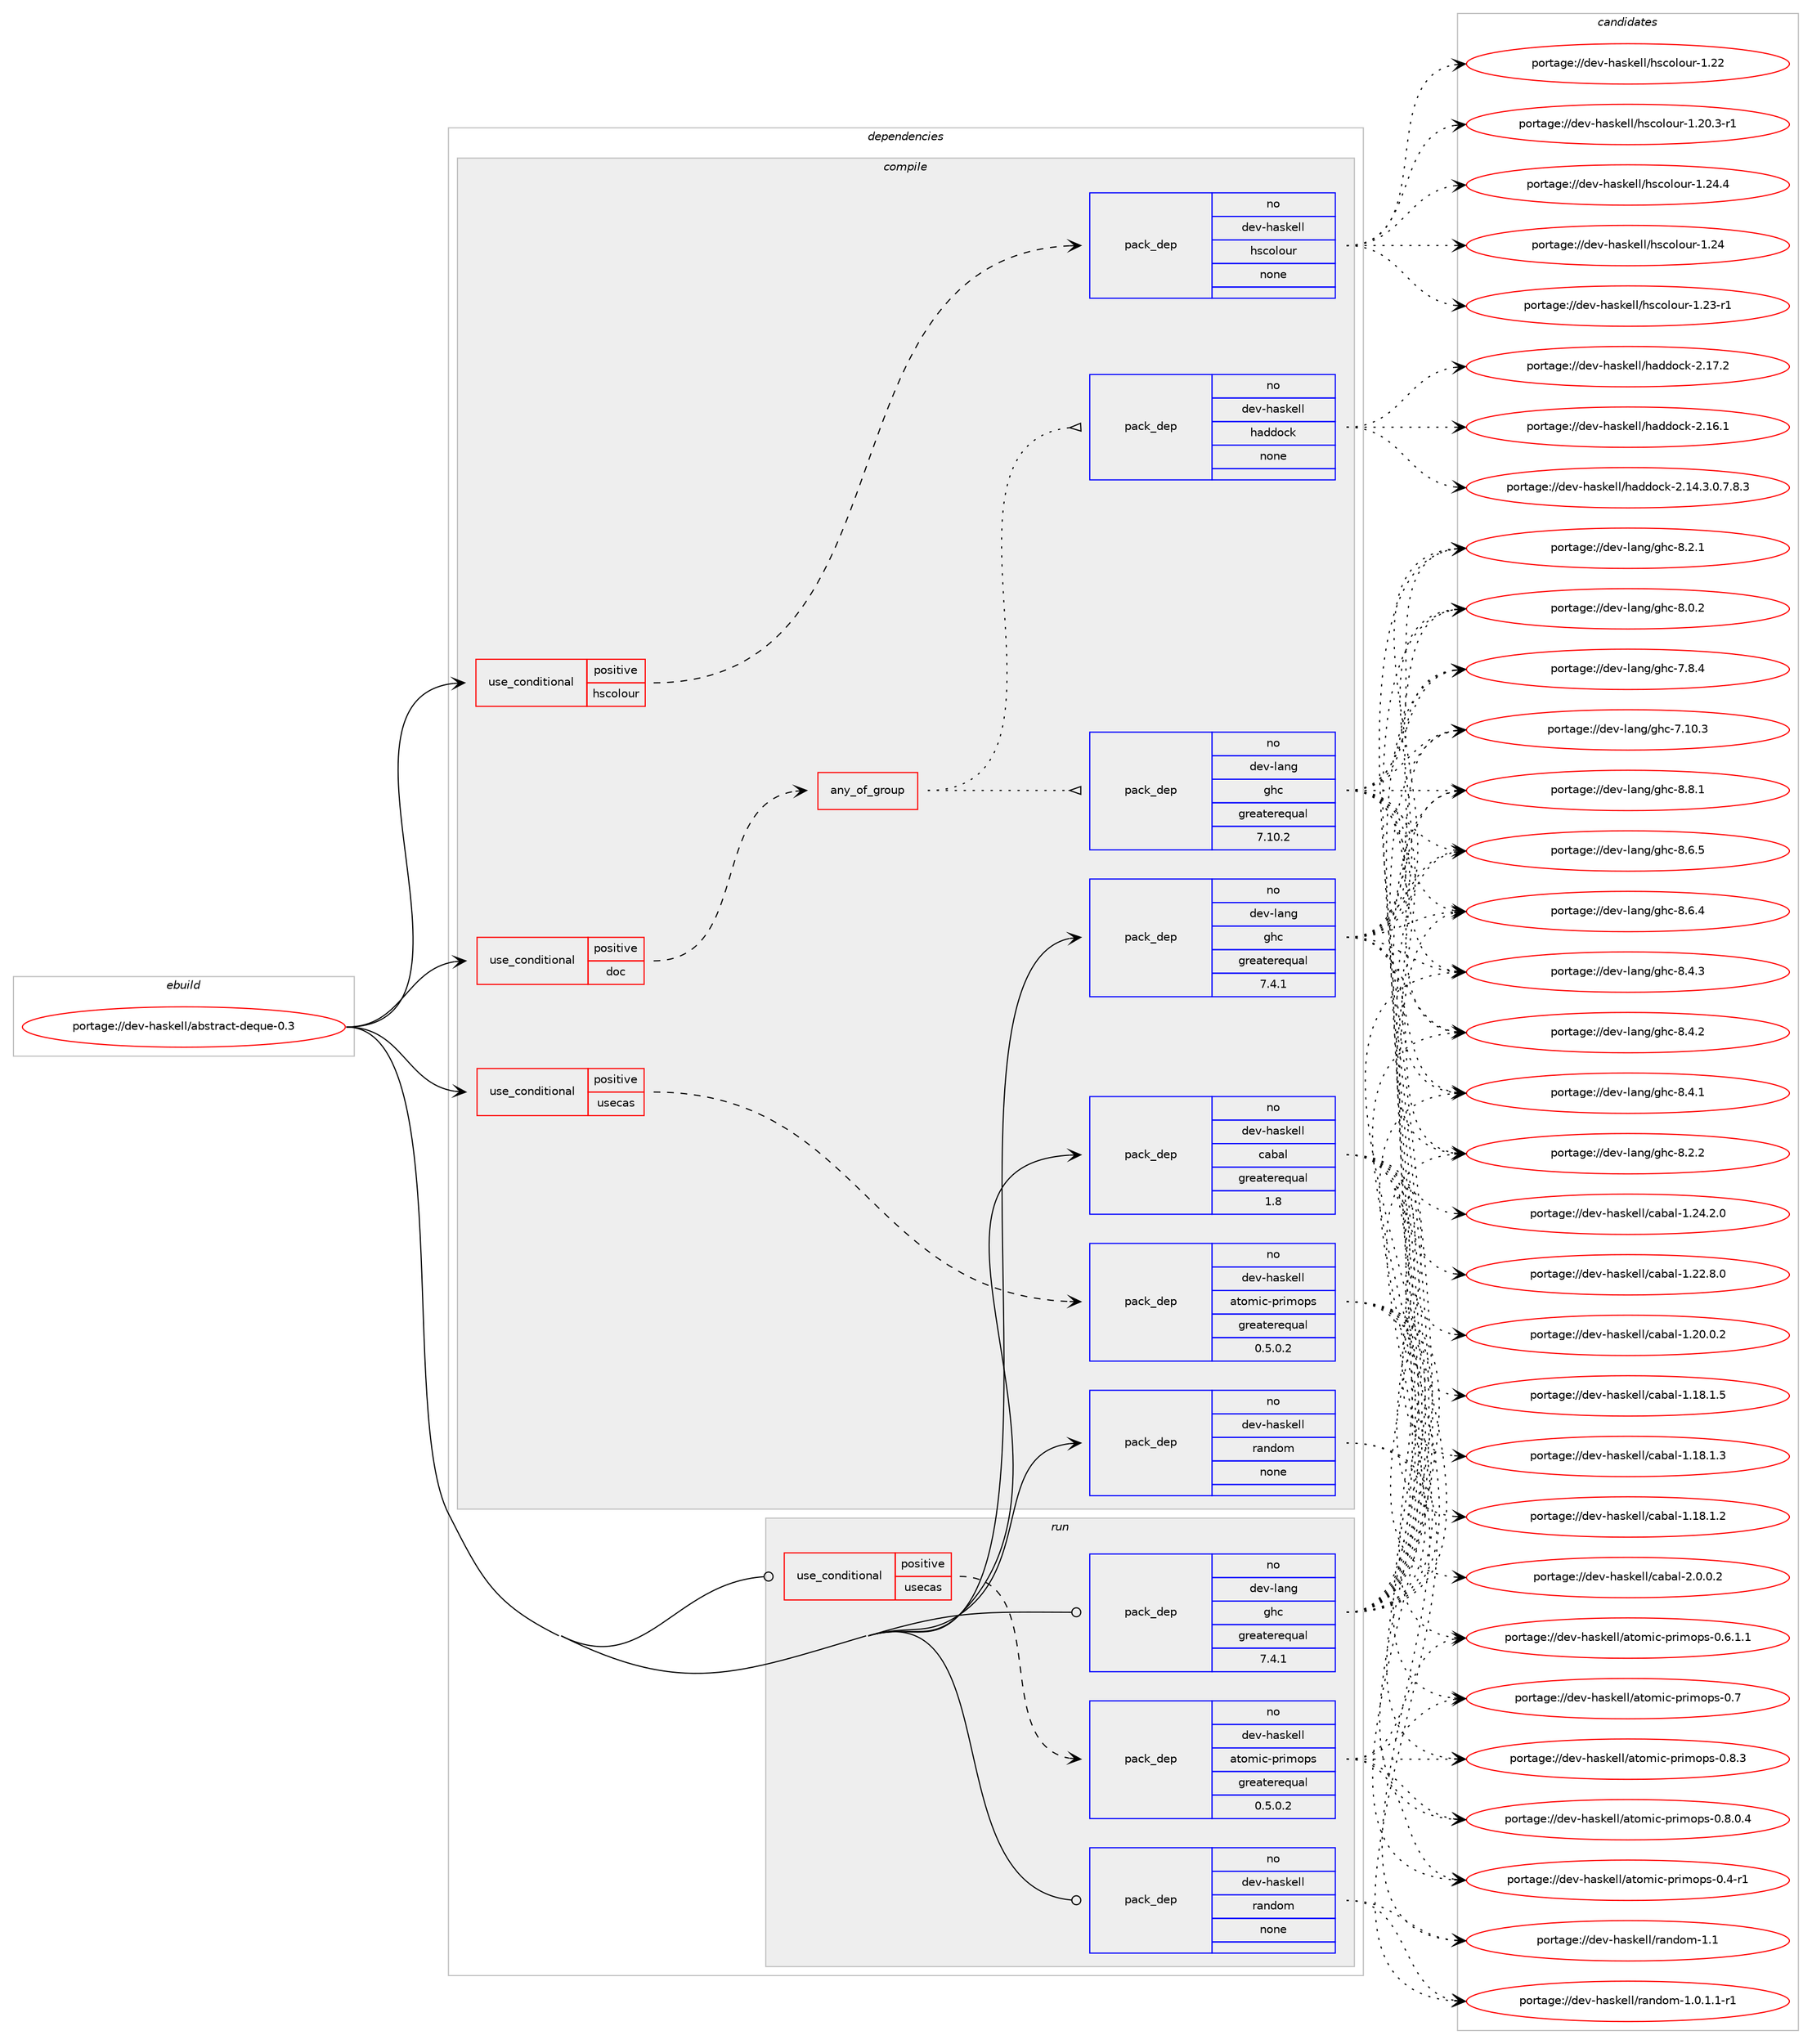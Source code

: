 digraph prolog {

# *************
# Graph options
# *************

newrank=true;
concentrate=true;
compound=true;
graph [rankdir=LR,fontname=Helvetica,fontsize=10,ranksep=1.5];#, ranksep=2.5, nodesep=0.2];
edge  [arrowhead=vee];
node  [fontname=Helvetica,fontsize=10];

# **********
# The ebuild
# **********

subgraph cluster_leftcol {
color=gray;
rank=same;
label=<<i>ebuild</i>>;
id [label="portage://dev-haskell/abstract-deque-0.3", color=red, width=4, href="../dev-haskell/abstract-deque-0.3.svg"];
}

# ****************
# The dependencies
# ****************

subgraph cluster_midcol {
color=gray;
label=<<i>dependencies</i>>;
subgraph cluster_compile {
fillcolor="#eeeeee";
style=filled;
label=<<i>compile</i>>;
subgraph cond135244 {
dependency573443 [label=<<TABLE BORDER="0" CELLBORDER="1" CELLSPACING="0" CELLPADDING="4"><TR><TD ROWSPAN="3" CELLPADDING="10">use_conditional</TD></TR><TR><TD>positive</TD></TR><TR><TD>doc</TD></TR></TABLE>>, shape=none, color=red];
subgraph any6901 {
dependency573444 [label=<<TABLE BORDER="0" CELLBORDER="1" CELLSPACING="0" CELLPADDING="4"><TR><TD CELLPADDING="10">any_of_group</TD></TR></TABLE>>, shape=none, color=red];subgraph pack431061 {
dependency573445 [label=<<TABLE BORDER="0" CELLBORDER="1" CELLSPACING="0" CELLPADDING="4" WIDTH="220"><TR><TD ROWSPAN="6" CELLPADDING="30">pack_dep</TD></TR><TR><TD WIDTH="110">no</TD></TR><TR><TD>dev-haskell</TD></TR><TR><TD>haddock</TD></TR><TR><TD>none</TD></TR><TR><TD></TD></TR></TABLE>>, shape=none, color=blue];
}
dependency573444:e -> dependency573445:w [weight=20,style="dotted",arrowhead="oinv"];
subgraph pack431062 {
dependency573446 [label=<<TABLE BORDER="0" CELLBORDER="1" CELLSPACING="0" CELLPADDING="4" WIDTH="220"><TR><TD ROWSPAN="6" CELLPADDING="30">pack_dep</TD></TR><TR><TD WIDTH="110">no</TD></TR><TR><TD>dev-lang</TD></TR><TR><TD>ghc</TD></TR><TR><TD>greaterequal</TD></TR><TR><TD>7.10.2</TD></TR></TABLE>>, shape=none, color=blue];
}
dependency573444:e -> dependency573446:w [weight=20,style="dotted",arrowhead="oinv"];
}
dependency573443:e -> dependency573444:w [weight=20,style="dashed",arrowhead="vee"];
}
id:e -> dependency573443:w [weight=20,style="solid",arrowhead="vee"];
subgraph cond135245 {
dependency573447 [label=<<TABLE BORDER="0" CELLBORDER="1" CELLSPACING="0" CELLPADDING="4"><TR><TD ROWSPAN="3" CELLPADDING="10">use_conditional</TD></TR><TR><TD>positive</TD></TR><TR><TD>hscolour</TD></TR></TABLE>>, shape=none, color=red];
subgraph pack431063 {
dependency573448 [label=<<TABLE BORDER="0" CELLBORDER="1" CELLSPACING="0" CELLPADDING="4" WIDTH="220"><TR><TD ROWSPAN="6" CELLPADDING="30">pack_dep</TD></TR><TR><TD WIDTH="110">no</TD></TR><TR><TD>dev-haskell</TD></TR><TR><TD>hscolour</TD></TR><TR><TD>none</TD></TR><TR><TD></TD></TR></TABLE>>, shape=none, color=blue];
}
dependency573447:e -> dependency573448:w [weight=20,style="dashed",arrowhead="vee"];
}
id:e -> dependency573447:w [weight=20,style="solid",arrowhead="vee"];
subgraph cond135246 {
dependency573449 [label=<<TABLE BORDER="0" CELLBORDER="1" CELLSPACING="0" CELLPADDING="4"><TR><TD ROWSPAN="3" CELLPADDING="10">use_conditional</TD></TR><TR><TD>positive</TD></TR><TR><TD>usecas</TD></TR></TABLE>>, shape=none, color=red];
subgraph pack431064 {
dependency573450 [label=<<TABLE BORDER="0" CELLBORDER="1" CELLSPACING="0" CELLPADDING="4" WIDTH="220"><TR><TD ROWSPAN="6" CELLPADDING="30">pack_dep</TD></TR><TR><TD WIDTH="110">no</TD></TR><TR><TD>dev-haskell</TD></TR><TR><TD>atomic-primops</TD></TR><TR><TD>greaterequal</TD></TR><TR><TD>0.5.0.2</TD></TR></TABLE>>, shape=none, color=blue];
}
dependency573449:e -> dependency573450:w [weight=20,style="dashed",arrowhead="vee"];
}
id:e -> dependency573449:w [weight=20,style="solid",arrowhead="vee"];
subgraph pack431065 {
dependency573451 [label=<<TABLE BORDER="0" CELLBORDER="1" CELLSPACING="0" CELLPADDING="4" WIDTH="220"><TR><TD ROWSPAN="6" CELLPADDING="30">pack_dep</TD></TR><TR><TD WIDTH="110">no</TD></TR><TR><TD>dev-haskell</TD></TR><TR><TD>cabal</TD></TR><TR><TD>greaterequal</TD></TR><TR><TD>1.8</TD></TR></TABLE>>, shape=none, color=blue];
}
id:e -> dependency573451:w [weight=20,style="solid",arrowhead="vee"];
subgraph pack431066 {
dependency573452 [label=<<TABLE BORDER="0" CELLBORDER="1" CELLSPACING="0" CELLPADDING="4" WIDTH="220"><TR><TD ROWSPAN="6" CELLPADDING="30">pack_dep</TD></TR><TR><TD WIDTH="110">no</TD></TR><TR><TD>dev-haskell</TD></TR><TR><TD>random</TD></TR><TR><TD>none</TD></TR><TR><TD></TD></TR></TABLE>>, shape=none, color=blue];
}
id:e -> dependency573452:w [weight=20,style="solid",arrowhead="vee"];
subgraph pack431067 {
dependency573453 [label=<<TABLE BORDER="0" CELLBORDER="1" CELLSPACING="0" CELLPADDING="4" WIDTH="220"><TR><TD ROWSPAN="6" CELLPADDING="30">pack_dep</TD></TR><TR><TD WIDTH="110">no</TD></TR><TR><TD>dev-lang</TD></TR><TR><TD>ghc</TD></TR><TR><TD>greaterequal</TD></TR><TR><TD>7.4.1</TD></TR></TABLE>>, shape=none, color=blue];
}
id:e -> dependency573453:w [weight=20,style="solid",arrowhead="vee"];
}
subgraph cluster_compileandrun {
fillcolor="#eeeeee";
style=filled;
label=<<i>compile and run</i>>;
}
subgraph cluster_run {
fillcolor="#eeeeee";
style=filled;
label=<<i>run</i>>;
subgraph cond135247 {
dependency573454 [label=<<TABLE BORDER="0" CELLBORDER="1" CELLSPACING="0" CELLPADDING="4"><TR><TD ROWSPAN="3" CELLPADDING="10">use_conditional</TD></TR><TR><TD>positive</TD></TR><TR><TD>usecas</TD></TR></TABLE>>, shape=none, color=red];
subgraph pack431068 {
dependency573455 [label=<<TABLE BORDER="0" CELLBORDER="1" CELLSPACING="0" CELLPADDING="4" WIDTH="220"><TR><TD ROWSPAN="6" CELLPADDING="30">pack_dep</TD></TR><TR><TD WIDTH="110">no</TD></TR><TR><TD>dev-haskell</TD></TR><TR><TD>atomic-primops</TD></TR><TR><TD>greaterequal</TD></TR><TR><TD>0.5.0.2</TD></TR></TABLE>>, shape=none, color=blue];
}
dependency573454:e -> dependency573455:w [weight=20,style="dashed",arrowhead="vee"];
}
id:e -> dependency573454:w [weight=20,style="solid",arrowhead="odot"];
subgraph pack431069 {
dependency573456 [label=<<TABLE BORDER="0" CELLBORDER="1" CELLSPACING="0" CELLPADDING="4" WIDTH="220"><TR><TD ROWSPAN="6" CELLPADDING="30">pack_dep</TD></TR><TR><TD WIDTH="110">no</TD></TR><TR><TD>dev-haskell</TD></TR><TR><TD>random</TD></TR><TR><TD>none</TD></TR><TR><TD></TD></TR></TABLE>>, shape=none, color=blue];
}
id:e -> dependency573456:w [weight=20,style="solid",arrowhead="odot"];
subgraph pack431070 {
dependency573457 [label=<<TABLE BORDER="0" CELLBORDER="1" CELLSPACING="0" CELLPADDING="4" WIDTH="220"><TR><TD ROWSPAN="6" CELLPADDING="30">pack_dep</TD></TR><TR><TD WIDTH="110">no</TD></TR><TR><TD>dev-lang</TD></TR><TR><TD>ghc</TD></TR><TR><TD>greaterequal</TD></TR><TR><TD>7.4.1</TD></TR></TABLE>>, shape=none, color=blue];
}
id:e -> dependency573457:w [weight=20,style="solid",arrowhead="odot"];
}
}

# **************
# The candidates
# **************

subgraph cluster_choices {
rank=same;
color=gray;
label=<<i>candidates</i>>;

subgraph choice431061 {
color=black;
nodesep=1;
choice100101118451049711510710110810847104971001001119910745504649554650 [label="portage://dev-haskell/haddock-2.17.2", color=red, width=4,href="../dev-haskell/haddock-2.17.2.svg"];
choice100101118451049711510710110810847104971001001119910745504649544649 [label="portage://dev-haskell/haddock-2.16.1", color=red, width=4,href="../dev-haskell/haddock-2.16.1.svg"];
choice1001011184510497115107101108108471049710010011199107455046495246514648465546564651 [label="portage://dev-haskell/haddock-2.14.3.0.7.8.3", color=red, width=4,href="../dev-haskell/haddock-2.14.3.0.7.8.3.svg"];
dependency573445:e -> choice100101118451049711510710110810847104971001001119910745504649554650:w [style=dotted,weight="100"];
dependency573445:e -> choice100101118451049711510710110810847104971001001119910745504649544649:w [style=dotted,weight="100"];
dependency573445:e -> choice1001011184510497115107101108108471049710010011199107455046495246514648465546564651:w [style=dotted,weight="100"];
}
subgraph choice431062 {
color=black;
nodesep=1;
choice10010111845108971101034710310499455646564649 [label="portage://dev-lang/ghc-8.8.1", color=red, width=4,href="../dev-lang/ghc-8.8.1.svg"];
choice10010111845108971101034710310499455646544653 [label="portage://dev-lang/ghc-8.6.5", color=red, width=4,href="../dev-lang/ghc-8.6.5.svg"];
choice10010111845108971101034710310499455646544652 [label="portage://dev-lang/ghc-8.6.4", color=red, width=4,href="../dev-lang/ghc-8.6.4.svg"];
choice10010111845108971101034710310499455646524651 [label="portage://dev-lang/ghc-8.4.3", color=red, width=4,href="../dev-lang/ghc-8.4.3.svg"];
choice10010111845108971101034710310499455646524650 [label="portage://dev-lang/ghc-8.4.2", color=red, width=4,href="../dev-lang/ghc-8.4.2.svg"];
choice10010111845108971101034710310499455646524649 [label="portage://dev-lang/ghc-8.4.1", color=red, width=4,href="../dev-lang/ghc-8.4.1.svg"];
choice10010111845108971101034710310499455646504650 [label="portage://dev-lang/ghc-8.2.2", color=red, width=4,href="../dev-lang/ghc-8.2.2.svg"];
choice10010111845108971101034710310499455646504649 [label="portage://dev-lang/ghc-8.2.1", color=red, width=4,href="../dev-lang/ghc-8.2.1.svg"];
choice10010111845108971101034710310499455646484650 [label="portage://dev-lang/ghc-8.0.2", color=red, width=4,href="../dev-lang/ghc-8.0.2.svg"];
choice10010111845108971101034710310499455546564652 [label="portage://dev-lang/ghc-7.8.4", color=red, width=4,href="../dev-lang/ghc-7.8.4.svg"];
choice1001011184510897110103471031049945554649484651 [label="portage://dev-lang/ghc-7.10.3", color=red, width=4,href="../dev-lang/ghc-7.10.3.svg"];
dependency573446:e -> choice10010111845108971101034710310499455646564649:w [style=dotted,weight="100"];
dependency573446:e -> choice10010111845108971101034710310499455646544653:w [style=dotted,weight="100"];
dependency573446:e -> choice10010111845108971101034710310499455646544652:w [style=dotted,weight="100"];
dependency573446:e -> choice10010111845108971101034710310499455646524651:w [style=dotted,weight="100"];
dependency573446:e -> choice10010111845108971101034710310499455646524650:w [style=dotted,weight="100"];
dependency573446:e -> choice10010111845108971101034710310499455646524649:w [style=dotted,weight="100"];
dependency573446:e -> choice10010111845108971101034710310499455646504650:w [style=dotted,weight="100"];
dependency573446:e -> choice10010111845108971101034710310499455646504649:w [style=dotted,weight="100"];
dependency573446:e -> choice10010111845108971101034710310499455646484650:w [style=dotted,weight="100"];
dependency573446:e -> choice10010111845108971101034710310499455546564652:w [style=dotted,weight="100"];
dependency573446:e -> choice1001011184510897110103471031049945554649484651:w [style=dotted,weight="100"];
}
subgraph choice431063 {
color=black;
nodesep=1;
choice1001011184510497115107101108108471041159911110811111711445494650524652 [label="portage://dev-haskell/hscolour-1.24.4", color=red, width=4,href="../dev-haskell/hscolour-1.24.4.svg"];
choice100101118451049711510710110810847104115991111081111171144549465052 [label="portage://dev-haskell/hscolour-1.24", color=red, width=4,href="../dev-haskell/hscolour-1.24.svg"];
choice1001011184510497115107101108108471041159911110811111711445494650514511449 [label="portage://dev-haskell/hscolour-1.23-r1", color=red, width=4,href="../dev-haskell/hscolour-1.23-r1.svg"];
choice100101118451049711510710110810847104115991111081111171144549465050 [label="portage://dev-haskell/hscolour-1.22", color=red, width=4,href="../dev-haskell/hscolour-1.22.svg"];
choice10010111845104971151071011081084710411599111108111117114454946504846514511449 [label="portage://dev-haskell/hscolour-1.20.3-r1", color=red, width=4,href="../dev-haskell/hscolour-1.20.3-r1.svg"];
dependency573448:e -> choice1001011184510497115107101108108471041159911110811111711445494650524652:w [style=dotted,weight="100"];
dependency573448:e -> choice100101118451049711510710110810847104115991111081111171144549465052:w [style=dotted,weight="100"];
dependency573448:e -> choice1001011184510497115107101108108471041159911110811111711445494650514511449:w [style=dotted,weight="100"];
dependency573448:e -> choice100101118451049711510710110810847104115991111081111171144549465050:w [style=dotted,weight="100"];
dependency573448:e -> choice10010111845104971151071011081084710411599111108111117114454946504846514511449:w [style=dotted,weight="100"];
}
subgraph choice431064 {
color=black;
nodesep=1;
choice100101118451049711510710110810847971161111091059945112114105109111112115454846564651 [label="portage://dev-haskell/atomic-primops-0.8.3", color=red, width=4,href="../dev-haskell/atomic-primops-0.8.3.svg"];
choice1001011184510497115107101108108479711611110910599451121141051091111121154548465646484652 [label="portage://dev-haskell/atomic-primops-0.8.0.4", color=red, width=4,href="../dev-haskell/atomic-primops-0.8.0.4.svg"];
choice10010111845104971151071011081084797116111109105994511211410510911111211545484655 [label="portage://dev-haskell/atomic-primops-0.7", color=red, width=4,href="../dev-haskell/atomic-primops-0.7.svg"];
choice1001011184510497115107101108108479711611110910599451121141051091111121154548465446494649 [label="portage://dev-haskell/atomic-primops-0.6.1.1", color=red, width=4,href="../dev-haskell/atomic-primops-0.6.1.1.svg"];
choice100101118451049711510710110810847971161111091059945112114105109111112115454846524511449 [label="portage://dev-haskell/atomic-primops-0.4-r1", color=red, width=4,href="../dev-haskell/atomic-primops-0.4-r1.svg"];
dependency573450:e -> choice100101118451049711510710110810847971161111091059945112114105109111112115454846564651:w [style=dotted,weight="100"];
dependency573450:e -> choice1001011184510497115107101108108479711611110910599451121141051091111121154548465646484652:w [style=dotted,weight="100"];
dependency573450:e -> choice10010111845104971151071011081084797116111109105994511211410510911111211545484655:w [style=dotted,weight="100"];
dependency573450:e -> choice1001011184510497115107101108108479711611110910599451121141051091111121154548465446494649:w [style=dotted,weight="100"];
dependency573450:e -> choice100101118451049711510710110810847971161111091059945112114105109111112115454846524511449:w [style=dotted,weight="100"];
}
subgraph choice431065 {
color=black;
nodesep=1;
choice100101118451049711510710110810847999798971084550464846484650 [label="portage://dev-haskell/cabal-2.0.0.2", color=red, width=4,href="../dev-haskell/cabal-2.0.0.2.svg"];
choice10010111845104971151071011081084799979897108454946505246504648 [label="portage://dev-haskell/cabal-1.24.2.0", color=red, width=4,href="../dev-haskell/cabal-1.24.2.0.svg"];
choice10010111845104971151071011081084799979897108454946505046564648 [label="portage://dev-haskell/cabal-1.22.8.0", color=red, width=4,href="../dev-haskell/cabal-1.22.8.0.svg"];
choice10010111845104971151071011081084799979897108454946504846484650 [label="portage://dev-haskell/cabal-1.20.0.2", color=red, width=4,href="../dev-haskell/cabal-1.20.0.2.svg"];
choice10010111845104971151071011081084799979897108454946495646494653 [label="portage://dev-haskell/cabal-1.18.1.5", color=red, width=4,href="../dev-haskell/cabal-1.18.1.5.svg"];
choice10010111845104971151071011081084799979897108454946495646494651 [label="portage://dev-haskell/cabal-1.18.1.3", color=red, width=4,href="../dev-haskell/cabal-1.18.1.3.svg"];
choice10010111845104971151071011081084799979897108454946495646494650 [label="portage://dev-haskell/cabal-1.18.1.2", color=red, width=4,href="../dev-haskell/cabal-1.18.1.2.svg"];
dependency573451:e -> choice100101118451049711510710110810847999798971084550464846484650:w [style=dotted,weight="100"];
dependency573451:e -> choice10010111845104971151071011081084799979897108454946505246504648:w [style=dotted,weight="100"];
dependency573451:e -> choice10010111845104971151071011081084799979897108454946505046564648:w [style=dotted,weight="100"];
dependency573451:e -> choice10010111845104971151071011081084799979897108454946504846484650:w [style=dotted,weight="100"];
dependency573451:e -> choice10010111845104971151071011081084799979897108454946495646494653:w [style=dotted,weight="100"];
dependency573451:e -> choice10010111845104971151071011081084799979897108454946495646494651:w [style=dotted,weight="100"];
dependency573451:e -> choice10010111845104971151071011081084799979897108454946495646494650:w [style=dotted,weight="100"];
}
subgraph choice431066 {
color=black;
nodesep=1;
choice1001011184510497115107101108108471149711010011110945494649 [label="portage://dev-haskell/random-1.1", color=red, width=4,href="../dev-haskell/random-1.1.svg"];
choice1001011184510497115107101108108471149711010011110945494648464946494511449 [label="portage://dev-haskell/random-1.0.1.1-r1", color=red, width=4,href="../dev-haskell/random-1.0.1.1-r1.svg"];
dependency573452:e -> choice1001011184510497115107101108108471149711010011110945494649:w [style=dotted,weight="100"];
dependency573452:e -> choice1001011184510497115107101108108471149711010011110945494648464946494511449:w [style=dotted,weight="100"];
}
subgraph choice431067 {
color=black;
nodesep=1;
choice10010111845108971101034710310499455646564649 [label="portage://dev-lang/ghc-8.8.1", color=red, width=4,href="../dev-lang/ghc-8.8.1.svg"];
choice10010111845108971101034710310499455646544653 [label="portage://dev-lang/ghc-8.6.5", color=red, width=4,href="../dev-lang/ghc-8.6.5.svg"];
choice10010111845108971101034710310499455646544652 [label="portage://dev-lang/ghc-8.6.4", color=red, width=4,href="../dev-lang/ghc-8.6.4.svg"];
choice10010111845108971101034710310499455646524651 [label="portage://dev-lang/ghc-8.4.3", color=red, width=4,href="../dev-lang/ghc-8.4.3.svg"];
choice10010111845108971101034710310499455646524650 [label="portage://dev-lang/ghc-8.4.2", color=red, width=4,href="../dev-lang/ghc-8.4.2.svg"];
choice10010111845108971101034710310499455646524649 [label="portage://dev-lang/ghc-8.4.1", color=red, width=4,href="../dev-lang/ghc-8.4.1.svg"];
choice10010111845108971101034710310499455646504650 [label="portage://dev-lang/ghc-8.2.2", color=red, width=4,href="../dev-lang/ghc-8.2.2.svg"];
choice10010111845108971101034710310499455646504649 [label="portage://dev-lang/ghc-8.2.1", color=red, width=4,href="../dev-lang/ghc-8.2.1.svg"];
choice10010111845108971101034710310499455646484650 [label="portage://dev-lang/ghc-8.0.2", color=red, width=4,href="../dev-lang/ghc-8.0.2.svg"];
choice10010111845108971101034710310499455546564652 [label="portage://dev-lang/ghc-7.8.4", color=red, width=4,href="../dev-lang/ghc-7.8.4.svg"];
choice1001011184510897110103471031049945554649484651 [label="portage://dev-lang/ghc-7.10.3", color=red, width=4,href="../dev-lang/ghc-7.10.3.svg"];
dependency573453:e -> choice10010111845108971101034710310499455646564649:w [style=dotted,weight="100"];
dependency573453:e -> choice10010111845108971101034710310499455646544653:w [style=dotted,weight="100"];
dependency573453:e -> choice10010111845108971101034710310499455646544652:w [style=dotted,weight="100"];
dependency573453:e -> choice10010111845108971101034710310499455646524651:w [style=dotted,weight="100"];
dependency573453:e -> choice10010111845108971101034710310499455646524650:w [style=dotted,weight="100"];
dependency573453:e -> choice10010111845108971101034710310499455646524649:w [style=dotted,weight="100"];
dependency573453:e -> choice10010111845108971101034710310499455646504650:w [style=dotted,weight="100"];
dependency573453:e -> choice10010111845108971101034710310499455646504649:w [style=dotted,weight="100"];
dependency573453:e -> choice10010111845108971101034710310499455646484650:w [style=dotted,weight="100"];
dependency573453:e -> choice10010111845108971101034710310499455546564652:w [style=dotted,weight="100"];
dependency573453:e -> choice1001011184510897110103471031049945554649484651:w [style=dotted,weight="100"];
}
subgraph choice431068 {
color=black;
nodesep=1;
choice100101118451049711510710110810847971161111091059945112114105109111112115454846564651 [label="portage://dev-haskell/atomic-primops-0.8.3", color=red, width=4,href="../dev-haskell/atomic-primops-0.8.3.svg"];
choice1001011184510497115107101108108479711611110910599451121141051091111121154548465646484652 [label="portage://dev-haskell/atomic-primops-0.8.0.4", color=red, width=4,href="../dev-haskell/atomic-primops-0.8.0.4.svg"];
choice10010111845104971151071011081084797116111109105994511211410510911111211545484655 [label="portage://dev-haskell/atomic-primops-0.7", color=red, width=4,href="../dev-haskell/atomic-primops-0.7.svg"];
choice1001011184510497115107101108108479711611110910599451121141051091111121154548465446494649 [label="portage://dev-haskell/atomic-primops-0.6.1.1", color=red, width=4,href="../dev-haskell/atomic-primops-0.6.1.1.svg"];
choice100101118451049711510710110810847971161111091059945112114105109111112115454846524511449 [label="portage://dev-haskell/atomic-primops-0.4-r1", color=red, width=4,href="../dev-haskell/atomic-primops-0.4-r1.svg"];
dependency573455:e -> choice100101118451049711510710110810847971161111091059945112114105109111112115454846564651:w [style=dotted,weight="100"];
dependency573455:e -> choice1001011184510497115107101108108479711611110910599451121141051091111121154548465646484652:w [style=dotted,weight="100"];
dependency573455:e -> choice10010111845104971151071011081084797116111109105994511211410510911111211545484655:w [style=dotted,weight="100"];
dependency573455:e -> choice1001011184510497115107101108108479711611110910599451121141051091111121154548465446494649:w [style=dotted,weight="100"];
dependency573455:e -> choice100101118451049711510710110810847971161111091059945112114105109111112115454846524511449:w [style=dotted,weight="100"];
}
subgraph choice431069 {
color=black;
nodesep=1;
choice1001011184510497115107101108108471149711010011110945494649 [label="portage://dev-haskell/random-1.1", color=red, width=4,href="../dev-haskell/random-1.1.svg"];
choice1001011184510497115107101108108471149711010011110945494648464946494511449 [label="portage://dev-haskell/random-1.0.1.1-r1", color=red, width=4,href="../dev-haskell/random-1.0.1.1-r1.svg"];
dependency573456:e -> choice1001011184510497115107101108108471149711010011110945494649:w [style=dotted,weight="100"];
dependency573456:e -> choice1001011184510497115107101108108471149711010011110945494648464946494511449:w [style=dotted,weight="100"];
}
subgraph choice431070 {
color=black;
nodesep=1;
choice10010111845108971101034710310499455646564649 [label="portage://dev-lang/ghc-8.8.1", color=red, width=4,href="../dev-lang/ghc-8.8.1.svg"];
choice10010111845108971101034710310499455646544653 [label="portage://dev-lang/ghc-8.6.5", color=red, width=4,href="../dev-lang/ghc-8.6.5.svg"];
choice10010111845108971101034710310499455646544652 [label="portage://dev-lang/ghc-8.6.4", color=red, width=4,href="../dev-lang/ghc-8.6.4.svg"];
choice10010111845108971101034710310499455646524651 [label="portage://dev-lang/ghc-8.4.3", color=red, width=4,href="../dev-lang/ghc-8.4.3.svg"];
choice10010111845108971101034710310499455646524650 [label="portage://dev-lang/ghc-8.4.2", color=red, width=4,href="../dev-lang/ghc-8.4.2.svg"];
choice10010111845108971101034710310499455646524649 [label="portage://dev-lang/ghc-8.4.1", color=red, width=4,href="../dev-lang/ghc-8.4.1.svg"];
choice10010111845108971101034710310499455646504650 [label="portage://dev-lang/ghc-8.2.2", color=red, width=4,href="../dev-lang/ghc-8.2.2.svg"];
choice10010111845108971101034710310499455646504649 [label="portage://dev-lang/ghc-8.2.1", color=red, width=4,href="../dev-lang/ghc-8.2.1.svg"];
choice10010111845108971101034710310499455646484650 [label="portage://dev-lang/ghc-8.0.2", color=red, width=4,href="../dev-lang/ghc-8.0.2.svg"];
choice10010111845108971101034710310499455546564652 [label="portage://dev-lang/ghc-7.8.4", color=red, width=4,href="../dev-lang/ghc-7.8.4.svg"];
choice1001011184510897110103471031049945554649484651 [label="portage://dev-lang/ghc-7.10.3", color=red, width=4,href="../dev-lang/ghc-7.10.3.svg"];
dependency573457:e -> choice10010111845108971101034710310499455646564649:w [style=dotted,weight="100"];
dependency573457:e -> choice10010111845108971101034710310499455646544653:w [style=dotted,weight="100"];
dependency573457:e -> choice10010111845108971101034710310499455646544652:w [style=dotted,weight="100"];
dependency573457:e -> choice10010111845108971101034710310499455646524651:w [style=dotted,weight="100"];
dependency573457:e -> choice10010111845108971101034710310499455646524650:w [style=dotted,weight="100"];
dependency573457:e -> choice10010111845108971101034710310499455646524649:w [style=dotted,weight="100"];
dependency573457:e -> choice10010111845108971101034710310499455646504650:w [style=dotted,weight="100"];
dependency573457:e -> choice10010111845108971101034710310499455646504649:w [style=dotted,weight="100"];
dependency573457:e -> choice10010111845108971101034710310499455646484650:w [style=dotted,weight="100"];
dependency573457:e -> choice10010111845108971101034710310499455546564652:w [style=dotted,weight="100"];
dependency573457:e -> choice1001011184510897110103471031049945554649484651:w [style=dotted,weight="100"];
}
}

}
